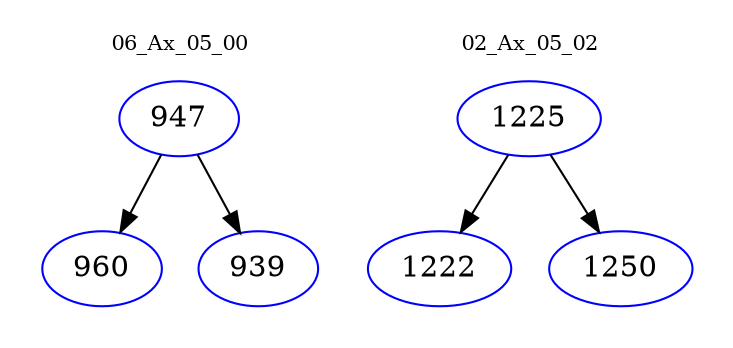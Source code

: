 digraph{
subgraph cluster_0 {
color = white
label = "06_Ax_05_00";
fontsize=10;
T0_947 [label="947", color="blue"]
T0_947 -> T0_960 [color="black"]
T0_960 [label="960", color="blue"]
T0_947 -> T0_939 [color="black"]
T0_939 [label="939", color="blue"]
}
subgraph cluster_1 {
color = white
label = "02_Ax_05_02";
fontsize=10;
T1_1225 [label="1225", color="blue"]
T1_1225 -> T1_1222 [color="black"]
T1_1222 [label="1222", color="blue"]
T1_1225 -> T1_1250 [color="black"]
T1_1250 [label="1250", color="blue"]
}
}
